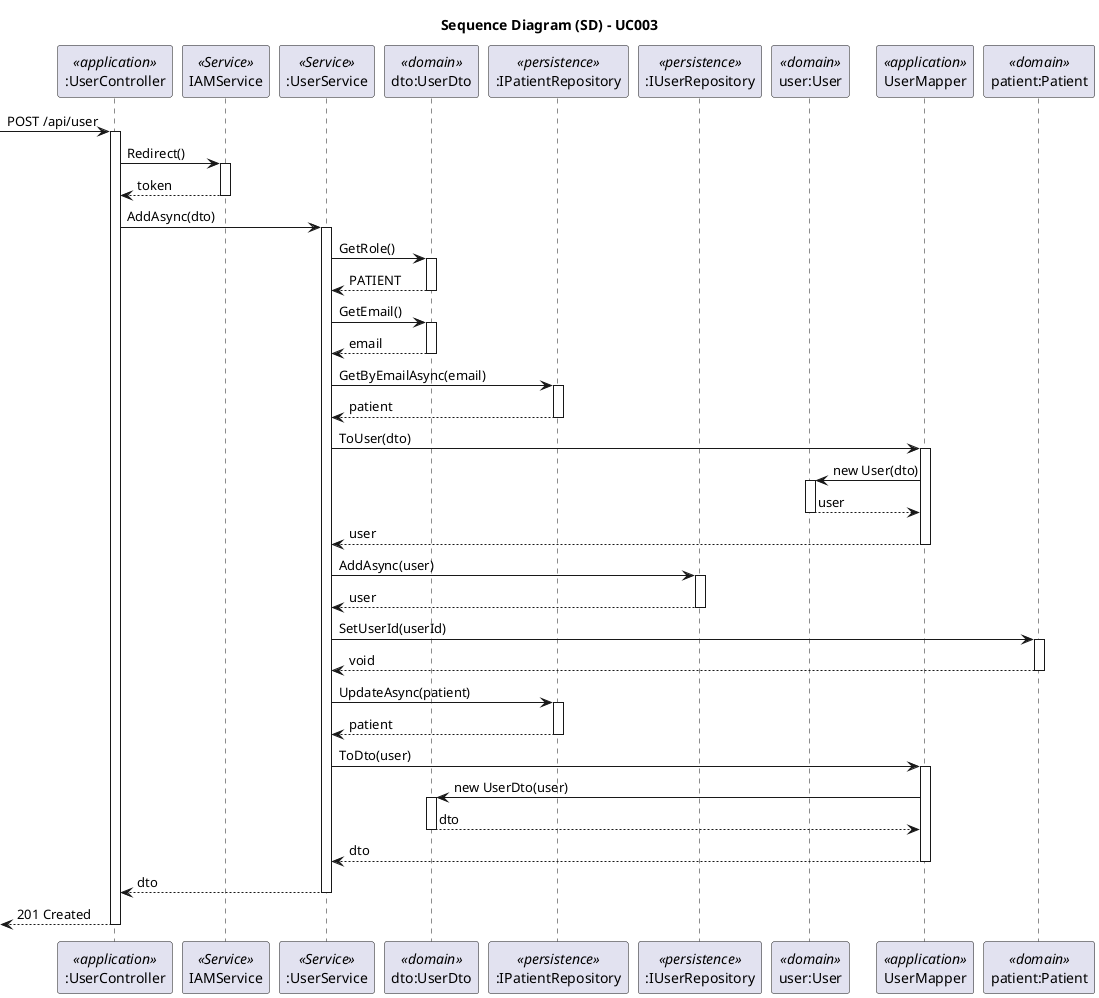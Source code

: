 @startuml uc003-sequence-diagram

skinparam packageStyle rectangle
skinparam shadowing false
skinparam linetype polyline

skinparam classAttributeIconSize 0

title Sequence Diagram (SD) - UC003

participant ":UserController" as Controller <<application>>
participant "IAMService" as IAM <<Service>>
participant ":UserService" as Service <<Service>>
participant "dto:UserDto" as Dto <<domain>>
participant ":IPatientRepository" as PatRepo <<persistence>>
participant ":IUserRepository" as UserRepo <<persistence>>
participant "user:User" as User <<domain>>
participant "UserMapper" as Mapper <<application>>
participant "patient:Patient" as Patient <<domain>>

-> Controller: POST /api/user

activate Controller

    Controller -> IAM: Redirect()

    activate IAM

        IAM --> Controller: token

    deactivate IAM

    Controller -> Service: AddAsync(dto)

    activate Service

        Service -> Dto: GetRole()

        activate Dto

            Dto --> Service: PATIENT

        deactivate Dto

        Service -> Dto: GetEmail()

        activate Dto

            Dto --> Service: email

        deactivate Dto

        Service -> PatRepo: GetByEmailAsync(email)

        activate PatRepo

            PatRepo --> Service: patient

        deactivate PatRepo

        Service -> Mapper: ToUser(dto)

        activate Mapper

            Mapper -> User: new User(dto)

            activate User

                User --> Mapper: user

            deactivate User

            Mapper --> Service: user

        deactivate Mapper

        Service -> UserRepo: AddAsync(user)

        activate UserRepo

            UserRepo --> Service: user

        deactivate UserRepo

        Service -> Patient: SetUserId(userId)

        activate Patient

            Patient --> Service: void

        deactivate Patient

        Service -> PatRepo: UpdateAsync(patient)

        activate PatRepo

            PatRepo --> Service: patient

        deactivate PatRepo

        Service -> Mapper: ToDto(user)

        activate Mapper

            Mapper -> Dto: new UserDto(user)

            activate Dto

                Dto --> Mapper: dto

            deactivate Dto

            Mapper --> Service: dto

        deactivate Mapper

        Service --> Controller: dto

    deactivate Service

    <-- Controller: 201 Created

deactivate Controller

@enduml